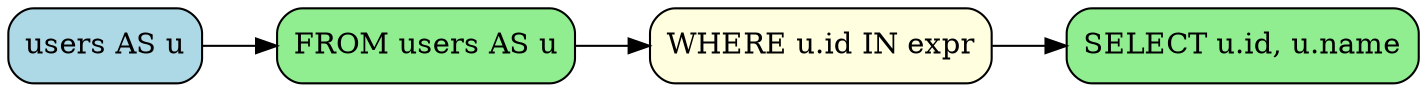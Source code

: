 digraph sqloflow {
  rankdir=LR;
  node [shape=box, style=rounded];

  // Node definitions
  node_0 [label="users AS u", fillcolor=lightblue, style="filled,rounded"];
  node_1 [label="FROM users AS u", fillcolor=lightgreen, style="filled,rounded"];
  node_3 [label="SELECT u.id, u.name", fillcolor=lightgreen, style="filled,rounded"];
  node_2 [label="WHERE u.id IN expr", fillcolor=lightyellow, style="filled,rounded"];

  // Edges
  node_0 -> node_1 [color=black];
  node_1 -> node_2 [color=black];
  node_2 -> node_3 [color=black];
}